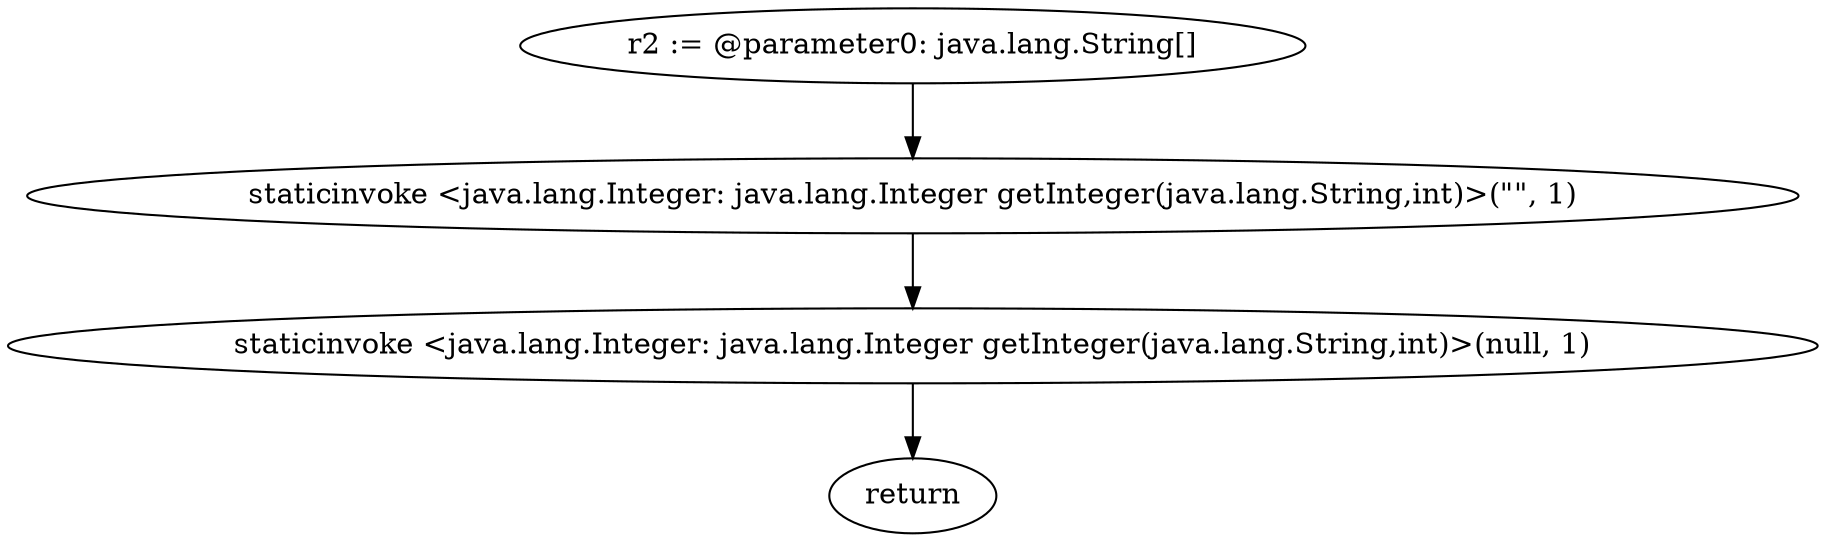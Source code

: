 digraph "unitGraph" {
    "r2 := @parameter0: java.lang.String[]"
    "staticinvoke <java.lang.Integer: java.lang.Integer getInteger(java.lang.String,int)>(\"\", 1)"
    "staticinvoke <java.lang.Integer: java.lang.Integer getInteger(java.lang.String,int)>(null, 1)"
    "return"
    "r2 := @parameter0: java.lang.String[]"->"staticinvoke <java.lang.Integer: java.lang.Integer getInteger(java.lang.String,int)>(\"\", 1)";
    "staticinvoke <java.lang.Integer: java.lang.Integer getInteger(java.lang.String,int)>(\"\", 1)"->"staticinvoke <java.lang.Integer: java.lang.Integer getInteger(java.lang.String,int)>(null, 1)";
    "staticinvoke <java.lang.Integer: java.lang.Integer getInteger(java.lang.String,int)>(null, 1)"->"return";
}
